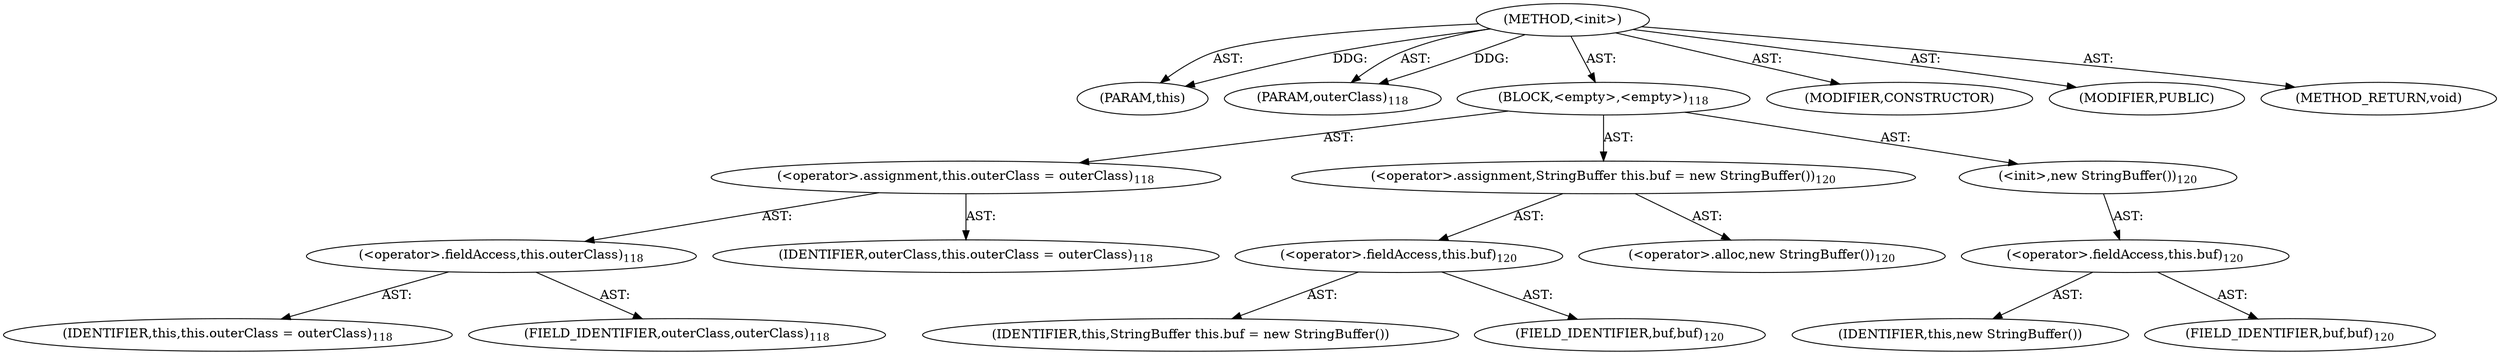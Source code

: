 digraph "&lt;init&gt;" {  
"111669149698" [label = <(METHOD,&lt;init&gt;)> ]
"115964116992" [label = <(PARAM,this)> ]
"115964116993" [label = <(PARAM,outerClass)<SUB>118</SUB>> ]
"25769803778" [label = <(BLOCK,&lt;empty&gt;,&lt;empty&gt;)<SUB>118</SUB>> ]
"30064771076" [label = <(&lt;operator&gt;.assignment,this.outerClass = outerClass)<SUB>118</SUB>> ]
"30064771077" [label = <(&lt;operator&gt;.fieldAccess,this.outerClass)<SUB>118</SUB>> ]
"68719476736" [label = <(IDENTIFIER,this,this.outerClass = outerClass)<SUB>118</SUB>> ]
"55834574850" [label = <(FIELD_IDENTIFIER,outerClass,outerClass)<SUB>118</SUB>> ]
"68719476737" [label = <(IDENTIFIER,outerClass,this.outerClass = outerClass)<SUB>118</SUB>> ]
"30064771078" [label = <(&lt;operator&gt;.assignment,StringBuffer this.buf = new StringBuffer())<SUB>120</SUB>> ]
"30064771079" [label = <(&lt;operator&gt;.fieldAccess,this.buf)<SUB>120</SUB>> ]
"68719476777" [label = <(IDENTIFIER,this,StringBuffer this.buf = new StringBuffer())> ]
"55834574851" [label = <(FIELD_IDENTIFIER,buf,buf)<SUB>120</SUB>> ]
"30064771080" [label = <(&lt;operator&gt;.alloc,new StringBuffer())<SUB>120</SUB>> ]
"30064771081" [label = <(&lt;init&gt;,new StringBuffer())<SUB>120</SUB>> ]
"30064771082" [label = <(&lt;operator&gt;.fieldAccess,this.buf)<SUB>120</SUB>> ]
"68719476778" [label = <(IDENTIFIER,this,new StringBuffer())> ]
"55834574852" [label = <(FIELD_IDENTIFIER,buf,buf)<SUB>120</SUB>> ]
"133143986194" [label = <(MODIFIER,CONSTRUCTOR)> ]
"133143986195" [label = <(MODIFIER,PUBLIC)> ]
"128849018882" [label = <(METHOD_RETURN,void)> ]
  "111669149698" -> "115964116992"  [ label = "AST: "] 
  "111669149698" -> "115964116993"  [ label = "AST: "] 
  "111669149698" -> "25769803778"  [ label = "AST: "] 
  "111669149698" -> "133143986194"  [ label = "AST: "] 
  "111669149698" -> "133143986195"  [ label = "AST: "] 
  "111669149698" -> "128849018882"  [ label = "AST: "] 
  "25769803778" -> "30064771076"  [ label = "AST: "] 
  "25769803778" -> "30064771078"  [ label = "AST: "] 
  "25769803778" -> "30064771081"  [ label = "AST: "] 
  "30064771076" -> "30064771077"  [ label = "AST: "] 
  "30064771076" -> "68719476737"  [ label = "AST: "] 
  "30064771077" -> "68719476736"  [ label = "AST: "] 
  "30064771077" -> "55834574850"  [ label = "AST: "] 
  "30064771078" -> "30064771079"  [ label = "AST: "] 
  "30064771078" -> "30064771080"  [ label = "AST: "] 
  "30064771079" -> "68719476777"  [ label = "AST: "] 
  "30064771079" -> "55834574851"  [ label = "AST: "] 
  "30064771081" -> "30064771082"  [ label = "AST: "] 
  "30064771082" -> "68719476778"  [ label = "AST: "] 
  "30064771082" -> "55834574852"  [ label = "AST: "] 
  "111669149698" -> "115964116992"  [ label = "DDG: "] 
  "111669149698" -> "115964116993"  [ label = "DDG: "] 
}
